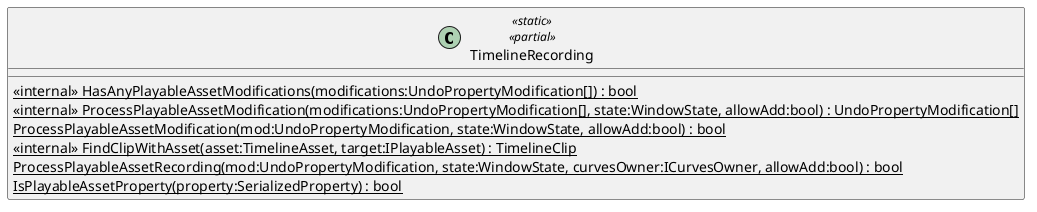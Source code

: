 @startuml
class TimelineRecording <<static>> <<partial>> {
    <<internal>> {static} HasAnyPlayableAssetModifications(modifications:UndoPropertyModification[]) : bool
    <<internal>> {static} ProcessPlayableAssetModification(modifications:UndoPropertyModification[], state:WindowState, allowAdd:bool) : UndoPropertyModification[]
    {static} ProcessPlayableAssetModification(mod:UndoPropertyModification, state:WindowState, allowAdd:bool) : bool
    <<internal>> {static} FindClipWithAsset(asset:TimelineAsset, target:IPlayableAsset) : TimelineClip
    {static} ProcessPlayableAssetRecording(mod:UndoPropertyModification, state:WindowState, curvesOwner:ICurvesOwner, allowAdd:bool) : bool
    {static} IsPlayableAssetProperty(property:SerializedProperty) : bool
}
@enduml
